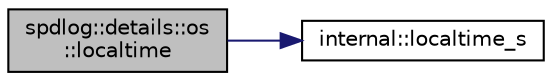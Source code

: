 digraph "spdlog::details::os::localtime"
{
  edge [fontname="Helvetica",fontsize="10",labelfontname="Helvetica",labelfontsize="10"];
  node [fontname="Helvetica",fontsize="10",shape=record];
  rankdir="LR";
  Node1 [label="spdlog::details::os\l::localtime",height=0.2,width=0.4,color="black", fillcolor="grey75", style="filled" fontcolor="black"];
  Node1 -> Node2 [color="midnightblue",fontsize="10",style="solid",fontname="Helvetica"];
  Node2 [label="internal::localtime_s",height=0.2,width=0.4,color="black", fillcolor="white", style="filled",URL="$namespaceinternal.html#a990db8ce6eb1702f344b5993587f37af"];
}
